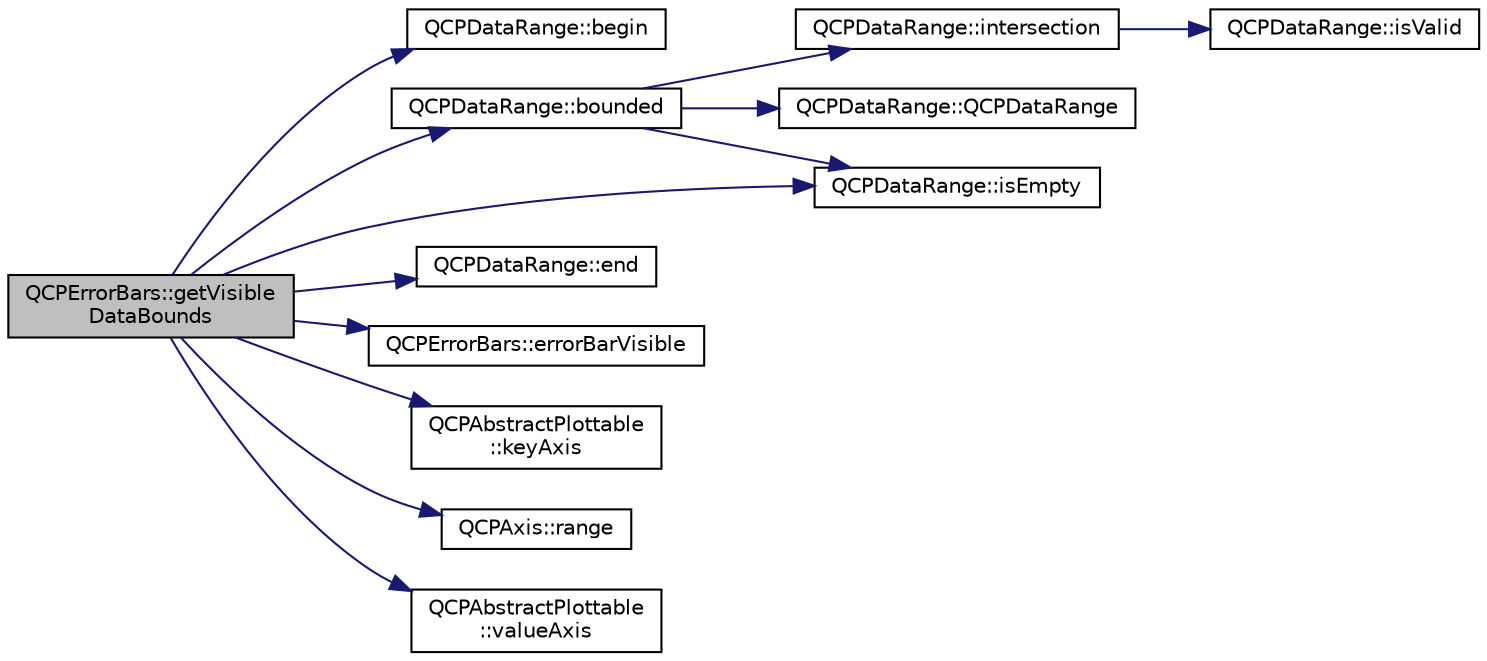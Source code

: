 digraph "QCPErrorBars::getVisibleDataBounds"
{
 // LATEX_PDF_SIZE
  edge [fontname="Helvetica",fontsize="10",labelfontname="Helvetica",labelfontsize="10"];
  node [fontname="Helvetica",fontsize="10",shape=record];
  rankdir="LR";
  Node1 [label="QCPErrorBars::getVisible\lDataBounds",height=0.2,width=0.4,color="black", fillcolor="grey75", style="filled", fontcolor="black",tooltip=" "];
  Node1 -> Node2 [color="midnightblue",fontsize="10",style="solid",fontname="Helvetica"];
  Node2 [label="QCPDataRange::begin",height=0.2,width=0.4,color="black", fillcolor="white", style="filled",URL="$classQCPDataRange.html#ae76d7eba9defdfafcd0fc41096793129",tooltip=" "];
  Node1 -> Node3 [color="midnightblue",fontsize="10",style="solid",fontname="Helvetica"];
  Node3 [label="QCPDataRange::bounded",height=0.2,width=0.4,color="black", fillcolor="white", style="filled",URL="$classQCPDataRange.html#a93529421d12fdd3a8bdb2b8061936352",tooltip=" "];
  Node3 -> Node4 [color="midnightblue",fontsize="10",style="solid",fontname="Helvetica"];
  Node4 [label="QCPDataRange::intersection",height=0.2,width=0.4,color="black", fillcolor="white", style="filled",URL="$classQCPDataRange.html#a84e1e03129dd52528efb4bac18d30183",tooltip=" "];
  Node4 -> Node5 [color="midnightblue",fontsize="10",style="solid",fontname="Helvetica"];
  Node5 [label="QCPDataRange::isValid",height=0.2,width=0.4,color="black", fillcolor="white", style="filled",URL="$classQCPDataRange.html#aae53a37472212dca0a7939963e20dba0",tooltip=" "];
  Node3 -> Node6 [color="midnightblue",fontsize="10",style="solid",fontname="Helvetica"];
  Node6 [label="QCPDataRange::isEmpty",height=0.2,width=0.4,color="black", fillcolor="white", style="filled",URL="$classQCPDataRange.html#ac32e53fc05d6cd2eac96b96a7265d3b8",tooltip=" "];
  Node3 -> Node7 [color="midnightblue",fontsize="10",style="solid",fontname="Helvetica"];
  Node7 [label="QCPDataRange::QCPDataRange",height=0.2,width=0.4,color="black", fillcolor="white", style="filled",URL="$classQCPDataRange.html#a49e72fd9bace1da9d875136dcc04c986",tooltip=" "];
  Node1 -> Node8 [color="midnightblue",fontsize="10",style="solid",fontname="Helvetica"];
  Node8 [label="QCPDataRange::end",height=0.2,width=0.4,color="black", fillcolor="white", style="filled",URL="$classQCPDataRange.html#aee1b20fb045929c3753ee2ce14af7630",tooltip=" "];
  Node1 -> Node9 [color="midnightblue",fontsize="10",style="solid",fontname="Helvetica"];
  Node9 [label="QCPErrorBars::errorBarVisible",height=0.2,width=0.4,color="black", fillcolor="white", style="filled",URL="$classQCPErrorBars.html#a5ad9abccb1be3df25485ad7dc21b3b89",tooltip=" "];
  Node1 -> Node6 [color="midnightblue",fontsize="10",style="solid",fontname="Helvetica"];
  Node1 -> Node10 [color="midnightblue",fontsize="10",style="solid",fontname="Helvetica"];
  Node10 [label="QCPAbstractPlottable\l::keyAxis",height=0.2,width=0.4,color="black", fillcolor="white", style="filled",URL="$classQCPAbstractPlottable.html#a2cdd6f0dd5e9a979037f86b4000d9cfe",tooltip=" "];
  Node1 -> Node11 [color="midnightblue",fontsize="10",style="solid",fontname="Helvetica"];
  Node11 [label="QCPAxis::range",height=0.2,width=0.4,color="black", fillcolor="white", style="filled",URL="$classQCPAxis.html#ac4058855a81f1a883cf2e754f6a6acb1",tooltip=" "];
  Node1 -> Node12 [color="midnightblue",fontsize="10",style="solid",fontname="Helvetica"];
  Node12 [label="QCPAbstractPlottable\l::valueAxis",height=0.2,width=0.4,color="black", fillcolor="white", style="filled",URL="$classQCPAbstractPlottable.html#af47809a644a68ffd955fb30b01fb4f2f",tooltip=" "];
}
